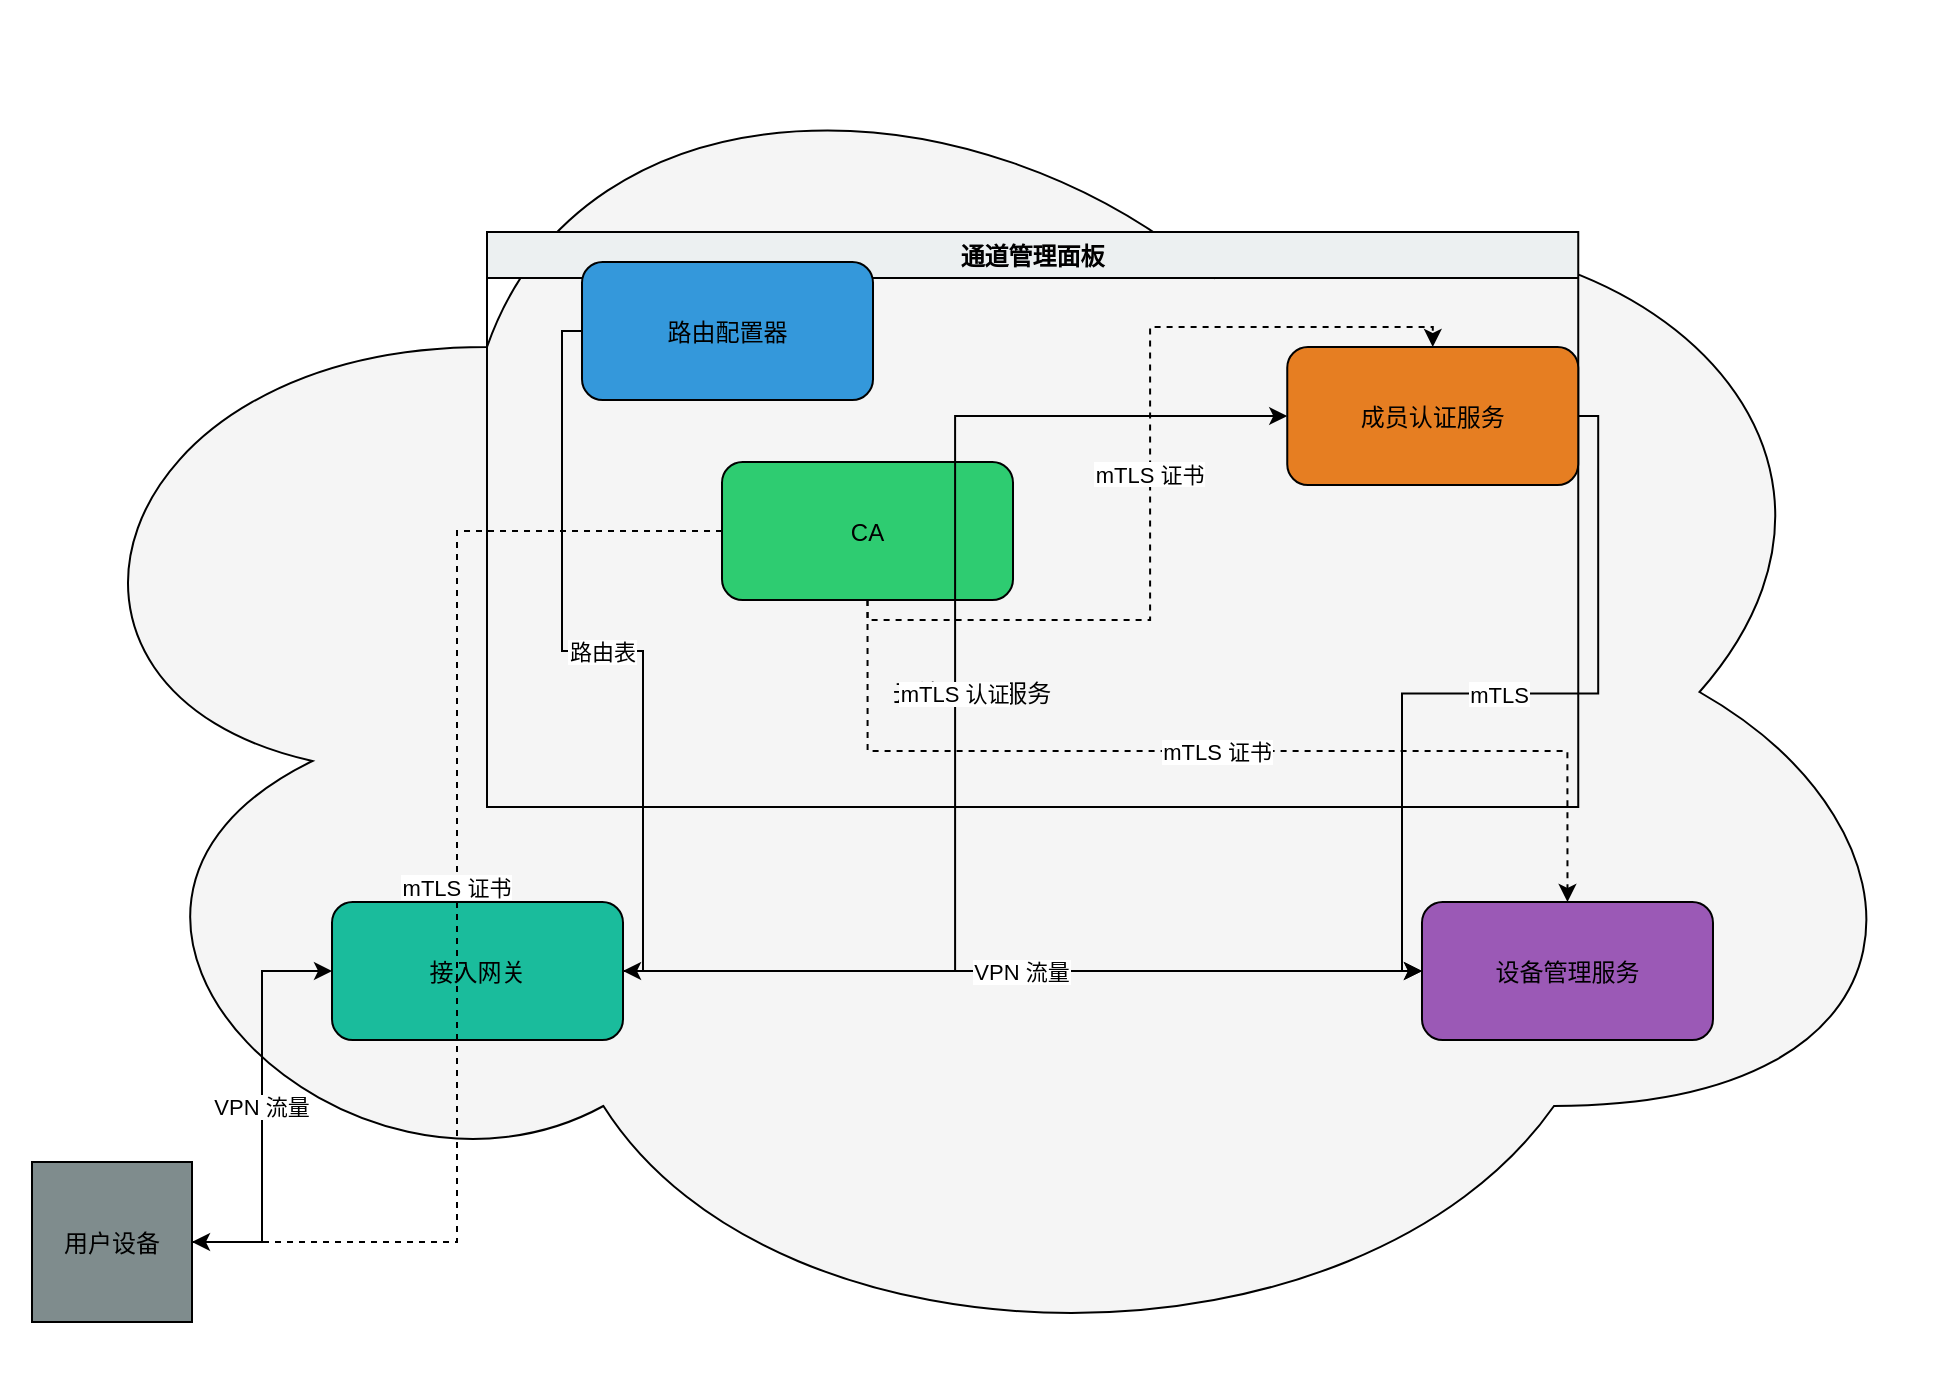 <mxfile version="28.1.2">
  <diagram name="Page-1" id="5f0bae14-7c28-e335-631c-24af17079c00">
    <mxGraphModel dx="1500" dy="1542" grid="1" gridSize="10" guides="1" tooltips="1" connect="1" arrows="1" fold="1" page="1" pageScale="1" pageWidth="1100" pageHeight="850" background="none" math="0" shadow="0">
      <root>
        <mxCell id="0" />
        <mxCell id="1" parent="0" />
        <mxCell id="-UjImX7-f-zHvOQc9SkZ-61" value="云端 VPN 服务" style="shape=cloud;fillColor=#f5f5f5;strokeColor=#000000;" vertex="1" parent="1">
          <mxGeometry x="70" y="-50" width="970" height="690" as="geometry" />
        </mxCell>
        <mxCell id="-UjImX7-f-zHvOQc9SkZ-62" value="通道管理面板" style="swimlane;fillColor=#ecf0f1;strokeColor=#000000;" vertex="1" parent="-UjImX7-f-zHvOQc9SkZ-61">
          <mxGeometry x="242.5" y="115.0" width="545.625" height="287.5" as="geometry" />
        </mxCell>
        <mxCell id="-UjImX7-f-zHvOQc9SkZ-63" value="CA" style="rounded=1;fillColor=#2ecc71;strokeColor=#000000;" vertex="1" parent="-UjImX7-f-zHvOQc9SkZ-62">
          <mxGeometry x="117.505" y="115" width="145.5" height="69" as="geometry" />
        </mxCell>
        <mxCell id="-UjImX7-f-zHvOQc9SkZ-64" value="路由配置器" style="rounded=1;fillColor=#3498db;strokeColor=#000000;" vertex="1" parent="-UjImX7-f-zHvOQc9SkZ-62">
          <mxGeometry x="47.505" y="15.0" width="145.5" height="69" as="geometry" />
        </mxCell>
        <mxCell id="-UjImX7-f-zHvOQc9SkZ-65" value="成员认证服务" style="rounded=1;fillColor=#e67e22;strokeColor=#000000;" vertex="1" parent="-UjImX7-f-zHvOQc9SkZ-62">
          <mxGeometry x="400.125" y="57.5" width="145.5" height="69" as="geometry" />
        </mxCell>
        <mxCell id="-UjImX7-f-zHvOQc9SkZ-70" value="mTLS 证书" style="edgeStyle=orthogonalEdgeStyle;rounded=0;dashed=1;exitX=0.5;exitY=1;entryX=0.5;entryY=0;" edge="1" parent="-UjImX7-f-zHvOQc9SkZ-62" source="-UjImX7-f-zHvOQc9SkZ-63" target="-UjImX7-f-zHvOQc9SkZ-65">
          <mxGeometry relative="1" as="geometry" />
        </mxCell>
        <mxCell id="-UjImX7-f-zHvOQc9SkZ-66" value="接入网关" style="rounded=1;fillColor=#1abc9c;strokeColor=#000000;" vertex="1" parent="-UjImX7-f-zHvOQc9SkZ-61">
          <mxGeometry x="165.005" y="450.0" width="145.5" height="69" as="geometry" />
        </mxCell>
        <mxCell id="-UjImX7-f-zHvOQc9SkZ-67" value="设备管理服务" style="rounded=1;fillColor=#9b59b6;strokeColor=#000000;" vertex="1" parent="-UjImX7-f-zHvOQc9SkZ-61">
          <mxGeometry x="709.995" y="450.0" width="145.5" height="69" as="geometry" />
        </mxCell>
        <mxCell id="-UjImX7-f-zHvOQc9SkZ-69" value="mTLS 认证" style="edgeStyle=orthogonalEdgeStyle;rounded=0;exitX=1;exitY=0.5;entryX=0;entryY=0.5;" edge="1" parent="-UjImX7-f-zHvOQc9SkZ-61" source="-UjImX7-f-zHvOQc9SkZ-66" target="-UjImX7-f-zHvOQc9SkZ-65">
          <mxGeometry relative="1" as="geometry" />
        </mxCell>
        <mxCell id="-UjImX7-f-zHvOQc9SkZ-71" value="mTLS" style="edgeStyle=orthogonalEdgeStyle;rounded=0;exitX=1;exitY=0.5;entryX=0;entryY=0.5;" edge="1" parent="-UjImX7-f-zHvOQc9SkZ-61" source="-UjImX7-f-zHvOQc9SkZ-65" target="-UjImX7-f-zHvOQc9SkZ-67">
          <mxGeometry relative="1" as="geometry" />
        </mxCell>
        <mxCell id="-UjImX7-f-zHvOQc9SkZ-72" value="路由表" style="edgeStyle=orthogonalEdgeStyle;rounded=0;exitX=0;exitY=0.5;entryX=1;entryY=0.5;" edge="1" parent="-UjImX7-f-zHvOQc9SkZ-61" source="-UjImX7-f-zHvOQc9SkZ-64" target="-UjImX7-f-zHvOQc9SkZ-66">
          <mxGeometry relative="1" as="geometry" />
        </mxCell>
        <mxCell id="-UjImX7-f-zHvOQc9SkZ-73" value="mTLS 证书" style="edgeStyle=orthogonalEdgeStyle;rounded=0;dashed=1;exitX=0.5;exitY=1;entryX=0.5;entryY=0;" edge="1" parent="-UjImX7-f-zHvOQc9SkZ-61" source="-UjImX7-f-zHvOQc9SkZ-63" target="-UjImX7-f-zHvOQc9SkZ-67">
          <mxGeometry relative="1" as="geometry" />
        </mxCell>
        <mxCell id="-UjImX7-f-zHvOQc9SkZ-75" value="VPN 流量" style="edgeStyle=orthogonalEdgeStyle;rounded=0;exitX=1;exitY=0.5;entryX=0;entryY=0.5;" edge="1" parent="-UjImX7-f-zHvOQc9SkZ-61" source="-UjImX7-f-zHvOQc9SkZ-66" target="-UjImX7-f-zHvOQc9SkZ-67">
          <mxGeometry relative="1" as="geometry" />
        </mxCell>
        <mxCell id="-UjImX7-f-zHvOQc9SkZ-76" value="用户设备" style="shape=mxgraph.network.device;fillColor=#7f8c8d;strokeColor=#000000;" vertex="1" parent="-UjImX7-f-zHvOQc9SkZ-61">
          <mxGeometry x="15" y="580" width="80" height="80" as="geometry" />
        </mxCell>
        <mxCell id="-UjImX7-f-zHvOQc9SkZ-68" value="VPN 流量" style="edgeStyle=orthogonalEdgeStyle;rounded=0;exitX=1;exitY=0.5;entryX=0;entryY=0.5;" edge="1" parent="-UjImX7-f-zHvOQc9SkZ-61" source="-UjImX7-f-zHvOQc9SkZ-76" target="-UjImX7-f-zHvOQc9SkZ-66">
          <mxGeometry relative="1" as="geometry" />
        </mxCell>
        <mxCell id="-UjImX7-f-zHvOQc9SkZ-74" value="mTLS 证书" style="edgeStyle=orthogonalEdgeStyle;rounded=0;dashed=1;exitX=0;exitY=0.5;entryX=1;entryY=0.5;" edge="1" parent="-UjImX7-f-zHvOQc9SkZ-61" source="-UjImX7-f-zHvOQc9SkZ-63" target="-UjImX7-f-zHvOQc9SkZ-76">
          <mxGeometry relative="1" as="geometry" />
        </mxCell>
      </root>
    </mxGraphModel>
  </diagram>
</mxfile>
